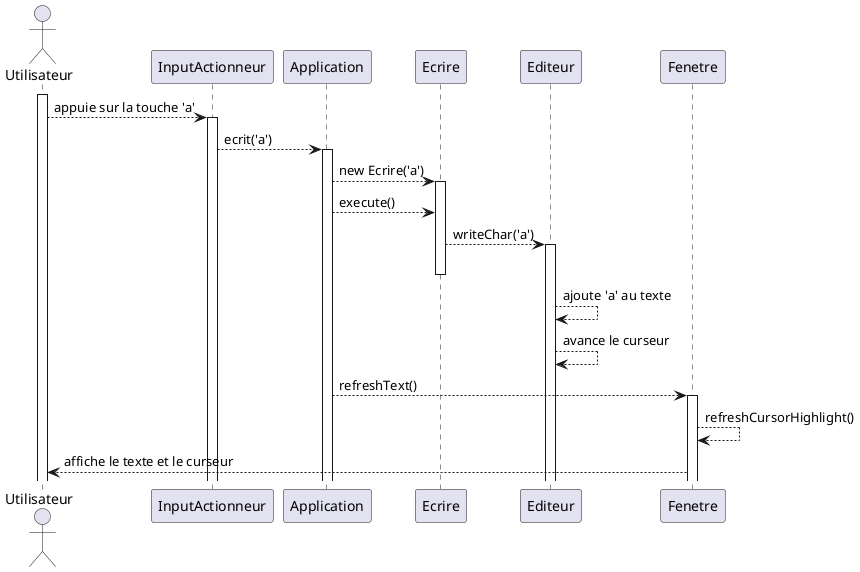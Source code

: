@startuml sequence_ecriture
actor Utilisateur as U
participant InputActionneur as In
participant Application as App
participant Ecrire as Ecr
participant Editeur as Ed
participant Fenetre as Fen

activate U
U --> In : appuie sur la touche 'a'
activate In
In --> App : ecrit('a')
activate App
App --> Ecr : new Ecrire('a')
activate Ecr
App --> Ecr : execute()
Ecr --> Ed : writeChar('a')
activate Ed
deactivate Ecr
Ed --> Ed : ajoute 'a' au texte
Ed --> Ed : avance le curseur
App --> Fen : refreshText()
activate Fen
Fen --> Fen : refreshCursorHighlight()
Fen --> U : affiche le texte et le curseur
@enduml

@startuml sequence_commande
actor Utilisateur as U
participant InputActionneur as In
participant CommandeActionneur as Cmd
participant Fenetre as Fen
participant Application as App
participant DeplacerSelection as DS
participant Editeur as Ed
participant Selection as Sel
participant Couper as Cou
activate U
U --> In : appuie sur la touche Échap
activate In
In --> In : changeActionneur(\n\tnew CommandeActionneur()\n)
activate In
In --> Cmd : cmd = new CommandeActionneur()
activate Cmd
In --> Fen : setActionneur(cmd)
activate Fen
deactivate In
deactivate In
U --> Cmd : appuie sur la flèche gauche
Cmd --> App : deplaceSelection(Direction.GAUCHE)
activate App
App --> DS : new DeplacerSelection(Direction.GAUCHE)
activate DS
App --> DS : execute()
DS --> Ed : moveSelection(Direction.GAUCHE)
activate Ed
deactivate DS
Ed --> Sel : off = getOffset()
activate Sel
Ed --> Sel : setOffset(off- 1)
deactivate Sel
App --> Fen : refreshSelectionHighlight()
Fen --> U : affiche la sélection
U --> Cmd : appuie sur la touche 'x'
Cmd --> App : getCommande('x')
App --> Cou : new Couper() 
activate Cou
App --> Cmd : retourne l'instance de Couper
Cmd --> Cou : execute()
Cou --> Ed : getSelectedText()
Cou --> App : setClipboard(texte)
Cou --> Ed : removeSelectedText()
Cou --> Ed : resetSelection()
Ed --> Sel : setOffset(0)
activate Sel
deactivate Sel
deactivate Cou
Cmd --> Fen : refreshText()
activate Fen
Fen --> Fen : refreshCursorHighlight()
Fen --> U : affiche le texte et le curseur
@enduml